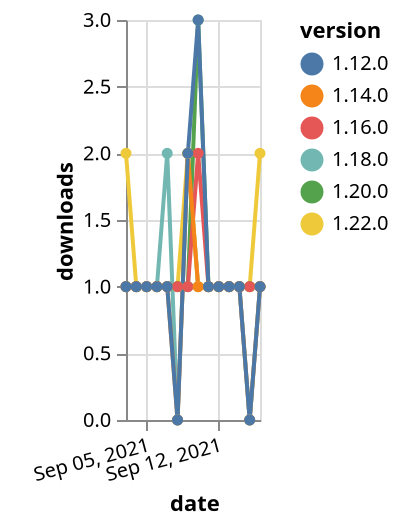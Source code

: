 {"$schema": "https://vega.github.io/schema/vega-lite/v5.json", "description": "A simple bar chart with embedded data.", "data": {"values": [{"date": "2021-09-03", "total": 156, "delta": 1, "version": "1.18.0"}, {"date": "2021-09-04", "total": 157, "delta": 1, "version": "1.18.0"}, {"date": "2021-09-05", "total": 158, "delta": 1, "version": "1.18.0"}, {"date": "2021-09-06", "total": 159, "delta": 1, "version": "1.18.0"}, {"date": "2021-09-07", "total": 161, "delta": 2, "version": "1.18.0"}, {"date": "2021-09-08", "total": 161, "delta": 0, "version": "1.18.0"}, {"date": "2021-09-09", "total": 163, "delta": 2, "version": "1.18.0"}, {"date": "2021-09-10", "total": 164, "delta": 1, "version": "1.18.0"}, {"date": "2021-09-11", "total": 165, "delta": 1, "version": "1.18.0"}, {"date": "2021-09-12", "total": 166, "delta": 1, "version": "1.18.0"}, {"date": "2021-09-13", "total": 167, "delta": 1, "version": "1.18.0"}, {"date": "2021-09-14", "total": 168, "delta": 1, "version": "1.18.0"}, {"date": "2021-09-15", "total": 168, "delta": 0, "version": "1.18.0"}, {"date": "2021-09-16", "total": 169, "delta": 1, "version": "1.18.0"}, {"date": "2021-09-03", "total": 122, "delta": 2, "version": "1.22.0"}, {"date": "2021-09-04", "total": 123, "delta": 1, "version": "1.22.0"}, {"date": "2021-09-05", "total": 124, "delta": 1, "version": "1.22.0"}, {"date": "2021-09-06", "total": 125, "delta": 1, "version": "1.22.0"}, {"date": "2021-09-07", "total": 126, "delta": 1, "version": "1.22.0"}, {"date": "2021-09-08", "total": 127, "delta": 1, "version": "1.22.0"}, {"date": "2021-09-09", "total": 129, "delta": 2, "version": "1.22.0"}, {"date": "2021-09-10", "total": 130, "delta": 1, "version": "1.22.0"}, {"date": "2021-09-11", "total": 131, "delta": 1, "version": "1.22.0"}, {"date": "2021-09-12", "total": 132, "delta": 1, "version": "1.22.0"}, {"date": "2021-09-13", "total": 133, "delta": 1, "version": "1.22.0"}, {"date": "2021-09-14", "total": 134, "delta": 1, "version": "1.22.0"}, {"date": "2021-09-15", "total": 135, "delta": 1, "version": "1.22.0"}, {"date": "2021-09-16", "total": 137, "delta": 2, "version": "1.22.0"}, {"date": "2021-09-03", "total": 187, "delta": 1, "version": "1.20.0"}, {"date": "2021-09-04", "total": 188, "delta": 1, "version": "1.20.0"}, {"date": "2021-09-05", "total": 189, "delta": 1, "version": "1.20.0"}, {"date": "2021-09-06", "total": 190, "delta": 1, "version": "1.20.0"}, {"date": "2021-09-07", "total": 191, "delta": 1, "version": "1.20.0"}, {"date": "2021-09-08", "total": 192, "delta": 1, "version": "1.20.0"}, {"date": "2021-09-09", "total": 193, "delta": 1, "version": "1.20.0"}, {"date": "2021-09-10", "total": 196, "delta": 3, "version": "1.20.0"}, {"date": "2021-09-11", "total": 197, "delta": 1, "version": "1.20.0"}, {"date": "2021-09-12", "total": 198, "delta": 1, "version": "1.20.0"}, {"date": "2021-09-13", "total": 199, "delta": 1, "version": "1.20.0"}, {"date": "2021-09-14", "total": 200, "delta": 1, "version": "1.20.0"}, {"date": "2021-09-15", "total": 201, "delta": 1, "version": "1.20.0"}, {"date": "2021-09-16", "total": 202, "delta": 1, "version": "1.20.0"}, {"date": "2021-09-03", "total": 372, "delta": 1, "version": "1.16.0"}, {"date": "2021-09-04", "total": 373, "delta": 1, "version": "1.16.0"}, {"date": "2021-09-05", "total": 374, "delta": 1, "version": "1.16.0"}, {"date": "2021-09-06", "total": 375, "delta": 1, "version": "1.16.0"}, {"date": "2021-09-07", "total": 376, "delta": 1, "version": "1.16.0"}, {"date": "2021-09-08", "total": 377, "delta": 1, "version": "1.16.0"}, {"date": "2021-09-09", "total": 378, "delta": 1, "version": "1.16.0"}, {"date": "2021-09-10", "total": 380, "delta": 2, "version": "1.16.0"}, {"date": "2021-09-11", "total": 381, "delta": 1, "version": "1.16.0"}, {"date": "2021-09-12", "total": 382, "delta": 1, "version": "1.16.0"}, {"date": "2021-09-13", "total": 383, "delta": 1, "version": "1.16.0"}, {"date": "2021-09-14", "total": 384, "delta": 1, "version": "1.16.0"}, {"date": "2021-09-15", "total": 385, "delta": 1, "version": "1.16.0"}, {"date": "2021-09-16", "total": 386, "delta": 1, "version": "1.16.0"}, {"date": "2021-09-03", "total": 184, "delta": 1, "version": "1.14.0"}, {"date": "2021-09-04", "total": 185, "delta": 1, "version": "1.14.0"}, {"date": "2021-09-05", "total": 186, "delta": 1, "version": "1.14.0"}, {"date": "2021-09-06", "total": 187, "delta": 1, "version": "1.14.0"}, {"date": "2021-09-07", "total": 188, "delta": 1, "version": "1.14.0"}, {"date": "2021-09-08", "total": 188, "delta": 0, "version": "1.14.0"}, {"date": "2021-09-09", "total": 190, "delta": 2, "version": "1.14.0"}, {"date": "2021-09-10", "total": 191, "delta": 1, "version": "1.14.0"}, {"date": "2021-09-11", "total": 192, "delta": 1, "version": "1.14.0"}, {"date": "2021-09-12", "total": 193, "delta": 1, "version": "1.14.0"}, {"date": "2021-09-13", "total": 194, "delta": 1, "version": "1.14.0"}, {"date": "2021-09-14", "total": 195, "delta": 1, "version": "1.14.0"}, {"date": "2021-09-15", "total": 195, "delta": 0, "version": "1.14.0"}, {"date": "2021-09-16", "total": 196, "delta": 1, "version": "1.14.0"}, {"date": "2021-09-03", "total": 400, "delta": 1, "version": "1.12.0"}, {"date": "2021-09-04", "total": 401, "delta": 1, "version": "1.12.0"}, {"date": "2021-09-05", "total": 402, "delta": 1, "version": "1.12.0"}, {"date": "2021-09-06", "total": 403, "delta": 1, "version": "1.12.0"}, {"date": "2021-09-07", "total": 404, "delta": 1, "version": "1.12.0"}, {"date": "2021-09-08", "total": 404, "delta": 0, "version": "1.12.0"}, {"date": "2021-09-09", "total": 406, "delta": 2, "version": "1.12.0"}, {"date": "2021-09-10", "total": 409, "delta": 3, "version": "1.12.0"}, {"date": "2021-09-11", "total": 410, "delta": 1, "version": "1.12.0"}, {"date": "2021-09-12", "total": 411, "delta": 1, "version": "1.12.0"}, {"date": "2021-09-13", "total": 412, "delta": 1, "version": "1.12.0"}, {"date": "2021-09-14", "total": 413, "delta": 1, "version": "1.12.0"}, {"date": "2021-09-15", "total": 413, "delta": 0, "version": "1.12.0"}, {"date": "2021-09-16", "total": 414, "delta": 1, "version": "1.12.0"}]}, "width": "container", "mark": {"type": "line", "point": {"filled": true}}, "encoding": {"x": {"field": "date", "type": "temporal", "timeUnit": "yearmonthdate", "title": "date", "axis": {"labelAngle": -15}}, "y": {"field": "delta", "type": "quantitative", "title": "downloads"}, "color": {"field": "version", "type": "nominal"}, "tooltip": {"field": "delta"}}}